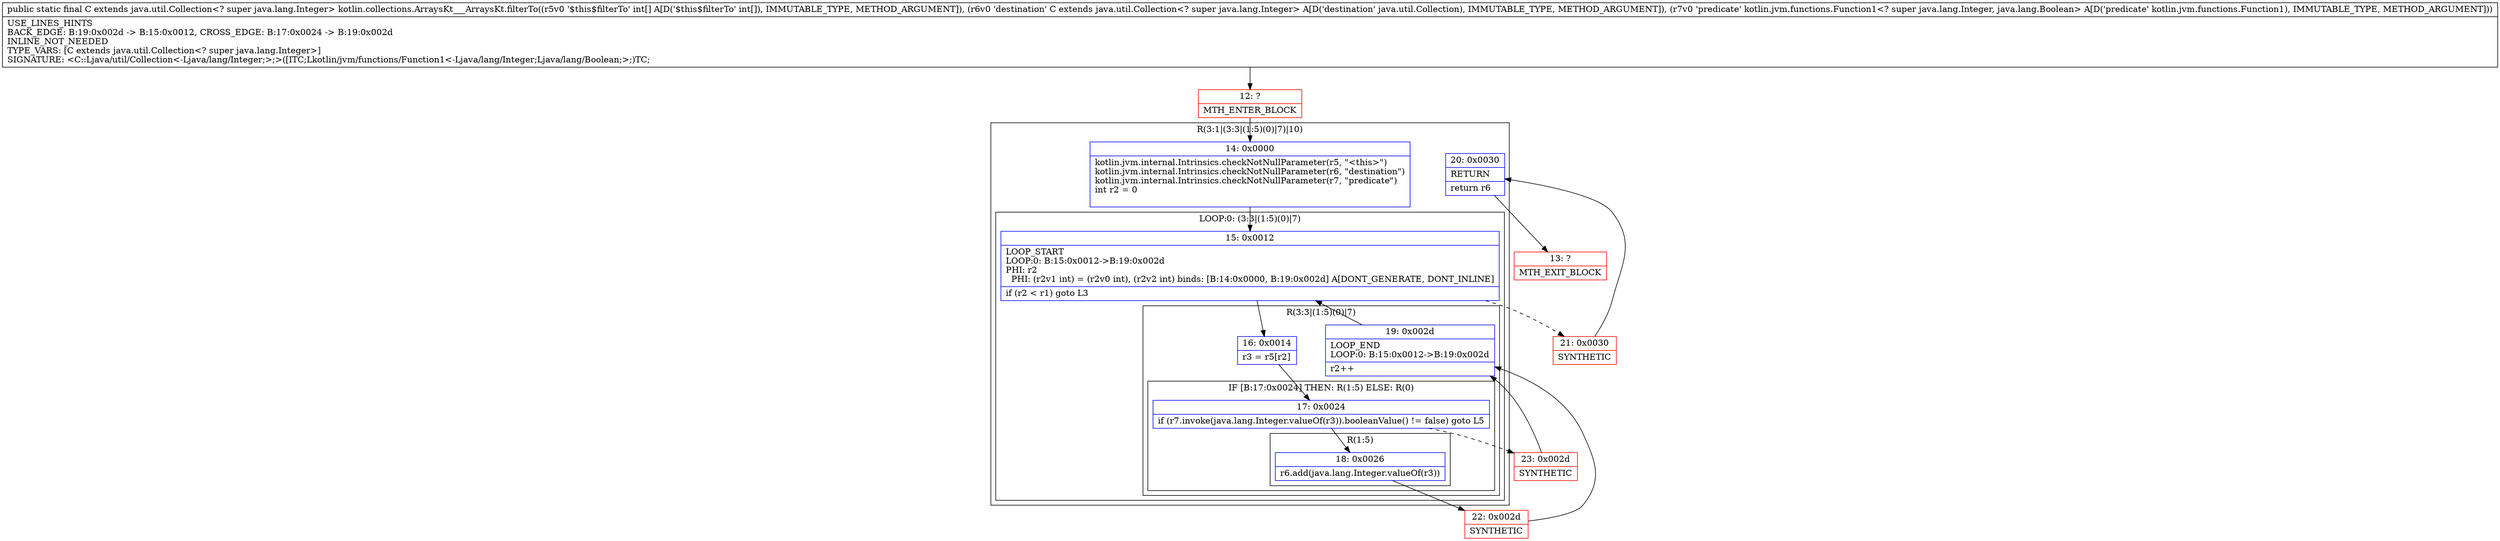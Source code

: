 digraph "CFG forkotlin.collections.ArraysKt___ArraysKt.filterTo([ILjava\/util\/Collection;Lkotlin\/jvm\/functions\/Function1;)Ljava\/util\/Collection;" {
subgraph cluster_Region_481716050 {
label = "R(3:1|(3:3|(1:5)(0)|7)|10)";
node [shape=record,color=blue];
Node_14 [shape=record,label="{14\:\ 0x0000|kotlin.jvm.internal.Intrinsics.checkNotNullParameter(r5, \"\<this\>\")\lkotlin.jvm.internal.Intrinsics.checkNotNullParameter(r6, \"destination\")\lkotlin.jvm.internal.Intrinsics.checkNotNullParameter(r7, \"predicate\")\lint r2 = 0\l\l}"];
subgraph cluster_LoopRegion_506596460 {
label = "LOOP:0: (3:3|(1:5)(0)|7)";
node [shape=record,color=blue];
Node_15 [shape=record,label="{15\:\ 0x0012|LOOP_START\lLOOP:0: B:15:0x0012\-\>B:19:0x002d\lPHI: r2 \l  PHI: (r2v1 int) = (r2v0 int), (r2v2 int) binds: [B:14:0x0000, B:19:0x002d] A[DONT_GENERATE, DONT_INLINE]\l|if (r2 \< r1) goto L3\l}"];
subgraph cluster_Region_686888809 {
label = "R(3:3|(1:5)(0)|7)";
node [shape=record,color=blue];
Node_16 [shape=record,label="{16\:\ 0x0014|r3 = r5[r2]\l}"];
subgraph cluster_IfRegion_1700782158 {
label = "IF [B:17:0x0024] THEN: R(1:5) ELSE: R(0)";
node [shape=record,color=blue];
Node_17 [shape=record,label="{17\:\ 0x0024|if (r7.invoke(java.lang.Integer.valueOf(r3)).booleanValue() != false) goto L5\l}"];
subgraph cluster_Region_1709268684 {
label = "R(1:5)";
node [shape=record,color=blue];
Node_18 [shape=record,label="{18\:\ 0x0026|r6.add(java.lang.Integer.valueOf(r3))\l}"];
}
subgraph cluster_Region_2419172 {
label = "R(0)";
node [shape=record,color=blue];
}
}
Node_19 [shape=record,label="{19\:\ 0x002d|LOOP_END\lLOOP:0: B:15:0x0012\-\>B:19:0x002d\l|r2++\l}"];
}
}
Node_20 [shape=record,label="{20\:\ 0x0030|RETURN\l|return r6\l}"];
}
Node_12 [shape=record,color=red,label="{12\:\ ?|MTH_ENTER_BLOCK\l}"];
Node_22 [shape=record,color=red,label="{22\:\ 0x002d|SYNTHETIC\l}"];
Node_23 [shape=record,color=red,label="{23\:\ 0x002d|SYNTHETIC\l}"];
Node_21 [shape=record,color=red,label="{21\:\ 0x0030|SYNTHETIC\l}"];
Node_13 [shape=record,color=red,label="{13\:\ ?|MTH_EXIT_BLOCK\l}"];
MethodNode[shape=record,label="{public static final C extends java.util.Collection\<? super java.lang.Integer\> kotlin.collections.ArraysKt___ArraysKt.filterTo((r5v0 '$this$filterTo' int[] A[D('$this$filterTo' int[]), IMMUTABLE_TYPE, METHOD_ARGUMENT]), (r6v0 'destination' C extends java.util.Collection\<? super java.lang.Integer\> A[D('destination' java.util.Collection), IMMUTABLE_TYPE, METHOD_ARGUMENT]), (r7v0 'predicate' kotlin.jvm.functions.Function1\<? super java.lang.Integer, java.lang.Boolean\> A[D('predicate' kotlin.jvm.functions.Function1), IMMUTABLE_TYPE, METHOD_ARGUMENT]))  | USE_LINES_HINTS\lBACK_EDGE: B:19:0x002d \-\> B:15:0x0012, CROSS_EDGE: B:17:0x0024 \-\> B:19:0x002d\lINLINE_NOT_NEEDED\lTYPE_VARS: [C extends java.util.Collection\<? super java.lang.Integer\>]\lSIGNATURE: \<C::Ljava\/util\/Collection\<\-Ljava\/lang\/Integer;\>;\>([ITC;Lkotlin\/jvm\/functions\/Function1\<\-Ljava\/lang\/Integer;Ljava\/lang\/Boolean;\>;)TC;\l}"];
MethodNode -> Node_12;Node_14 -> Node_15;
Node_15 -> Node_16;
Node_15 -> Node_21[style=dashed];
Node_16 -> Node_17;
Node_17 -> Node_18;
Node_17 -> Node_23[style=dashed];
Node_18 -> Node_22;
Node_19 -> Node_15;
Node_20 -> Node_13;
Node_12 -> Node_14;
Node_22 -> Node_19;
Node_23 -> Node_19;
Node_21 -> Node_20;
}

